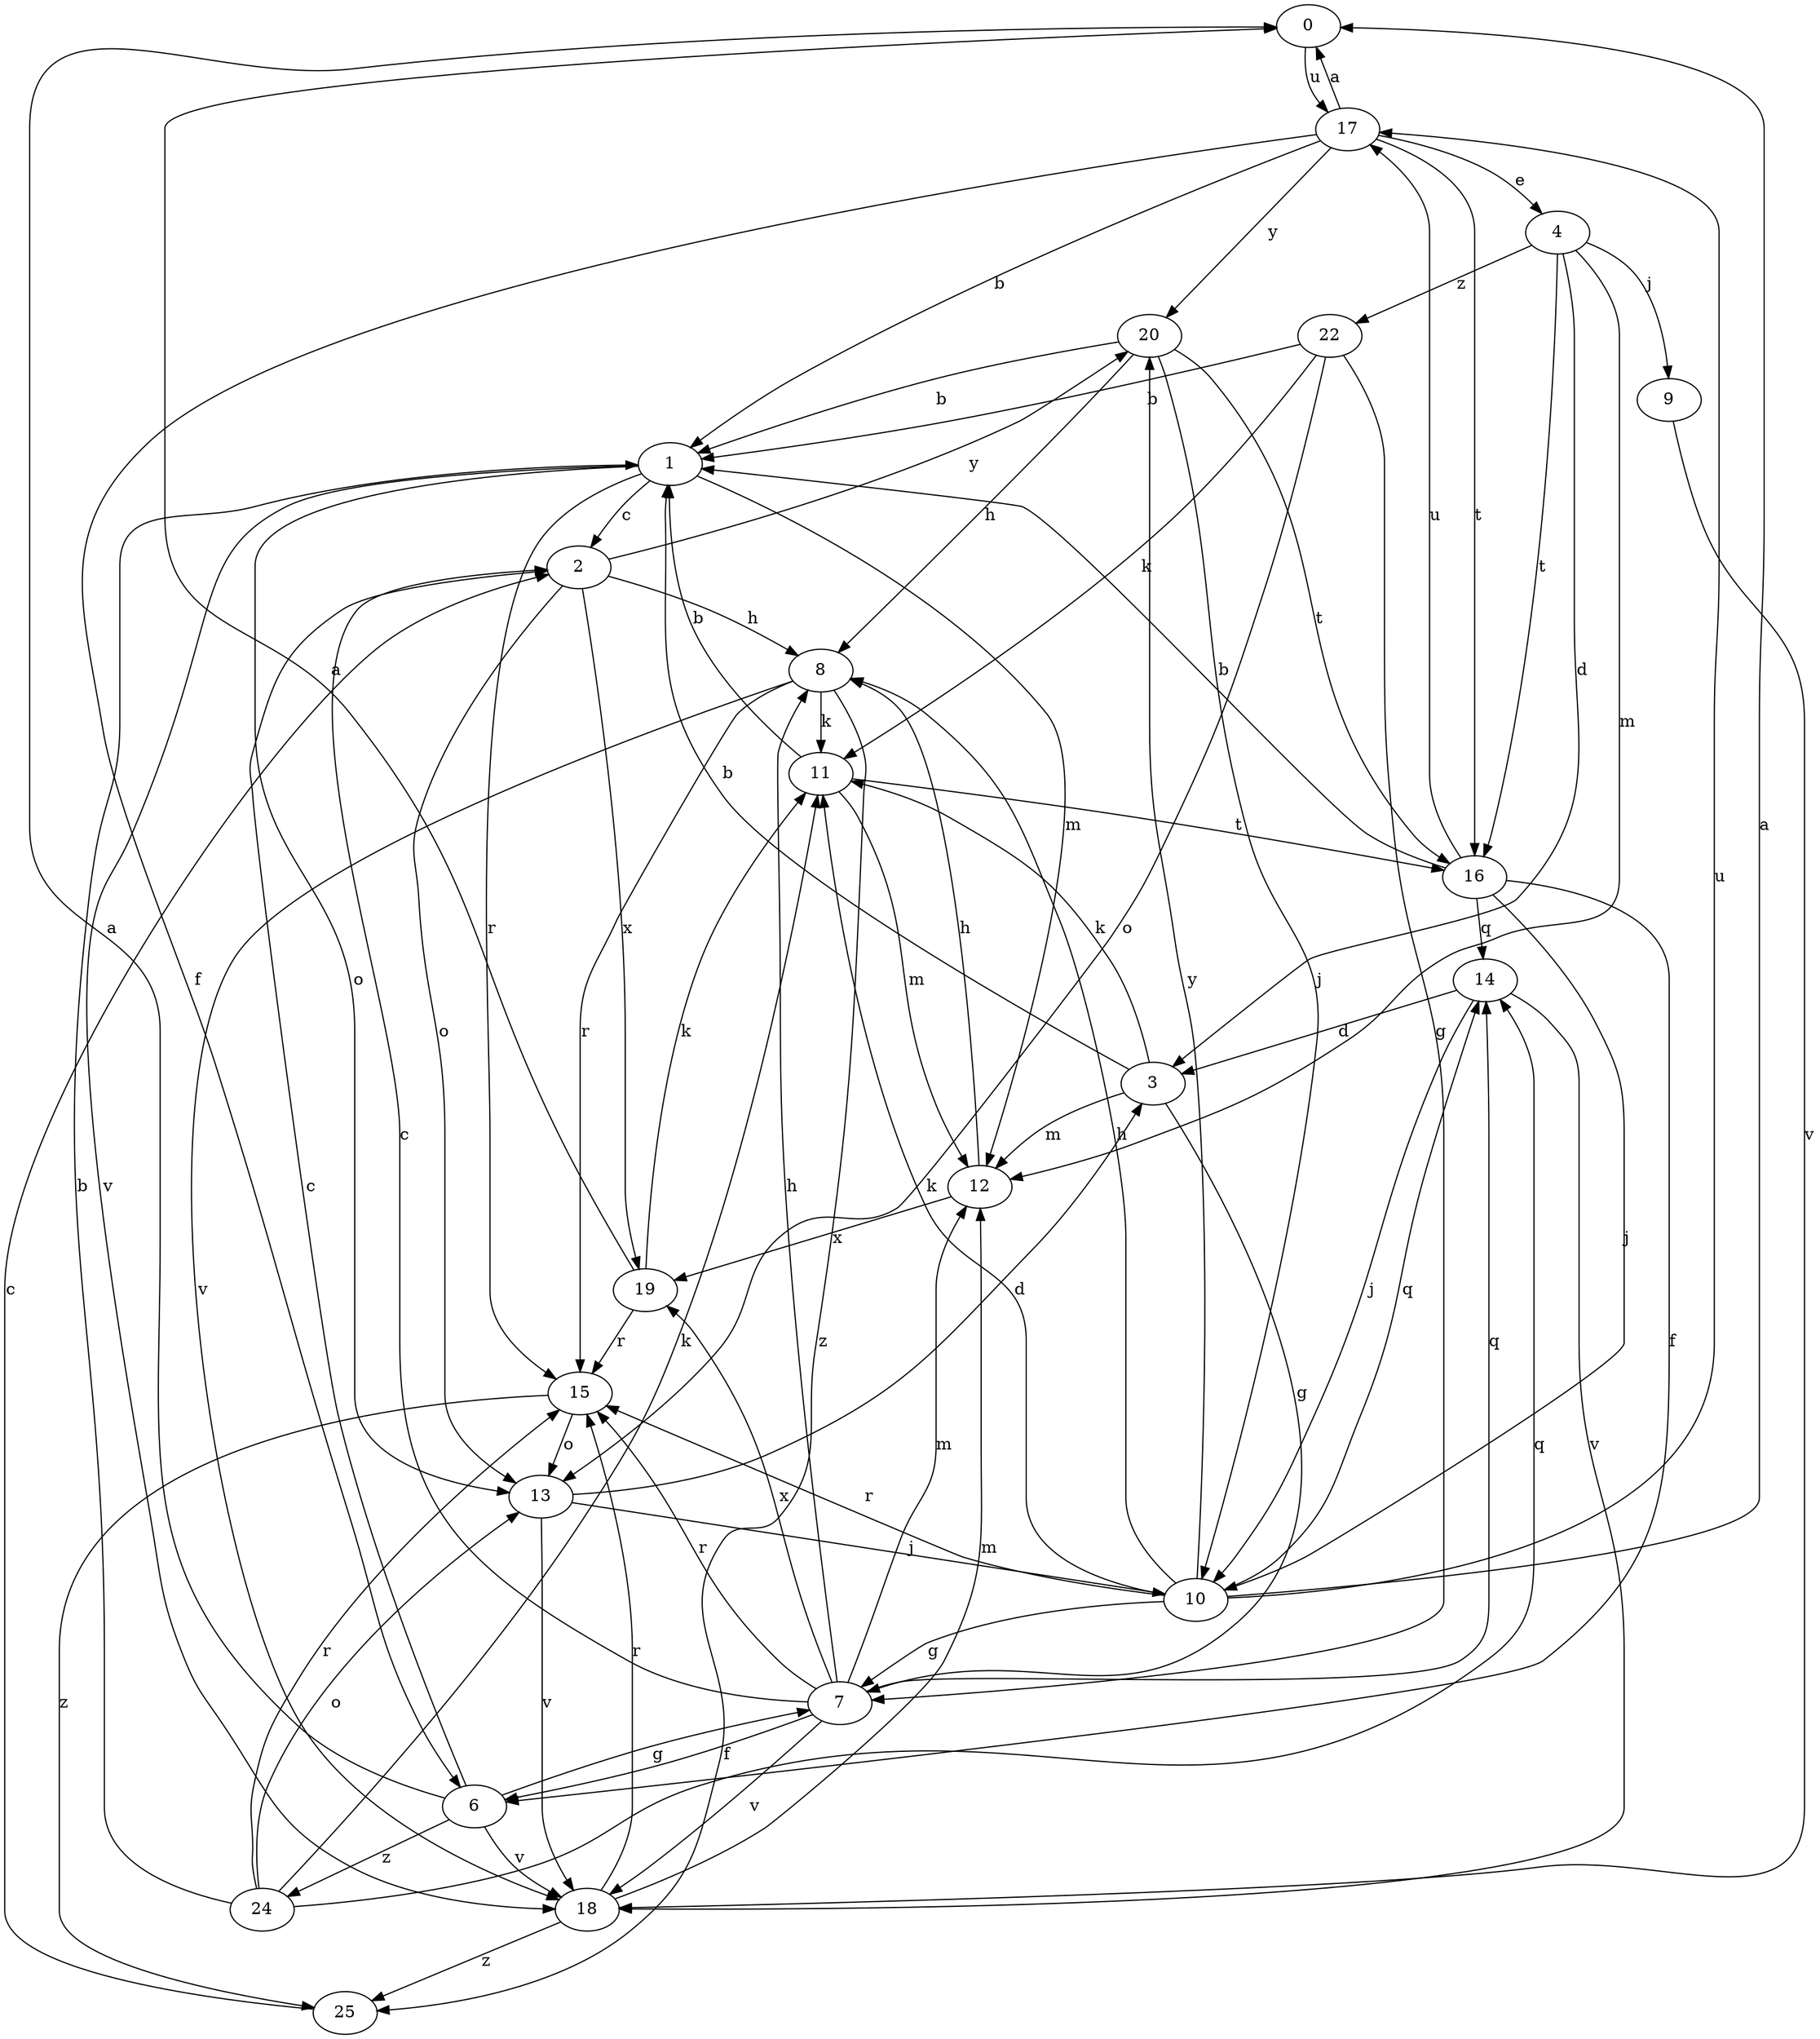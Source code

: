 strict digraph  {
0;
1;
2;
3;
4;
6;
7;
8;
9;
10;
11;
12;
13;
14;
15;
16;
17;
18;
19;
20;
22;
24;
25;
0 -> 17  [label=u];
1 -> 2  [label=c];
1 -> 12  [label=m];
1 -> 13  [label=o];
1 -> 15  [label=r];
1 -> 18  [label=v];
2 -> 8  [label=h];
2 -> 13  [label=o];
2 -> 19  [label=x];
2 -> 20  [label=y];
3 -> 1  [label=b];
3 -> 7  [label=g];
3 -> 11  [label=k];
3 -> 12  [label=m];
4 -> 3  [label=d];
4 -> 9  [label=j];
4 -> 12  [label=m];
4 -> 16  [label=t];
4 -> 22  [label=z];
6 -> 0  [label=a];
6 -> 2  [label=c];
6 -> 7  [label=g];
6 -> 18  [label=v];
6 -> 24  [label=z];
7 -> 2  [label=c];
7 -> 6  [label=f];
7 -> 8  [label=h];
7 -> 12  [label=m];
7 -> 14  [label=q];
7 -> 15  [label=r];
7 -> 18  [label=v];
7 -> 19  [label=x];
8 -> 11  [label=k];
8 -> 15  [label=r];
8 -> 18  [label=v];
8 -> 25  [label=z];
9 -> 18  [label=v];
10 -> 0  [label=a];
10 -> 7  [label=g];
10 -> 8  [label=h];
10 -> 11  [label=k];
10 -> 14  [label=q];
10 -> 15  [label=r];
10 -> 17  [label=u];
10 -> 20  [label=y];
11 -> 1  [label=b];
11 -> 12  [label=m];
11 -> 16  [label=t];
12 -> 8  [label=h];
12 -> 19  [label=x];
13 -> 3  [label=d];
13 -> 10  [label=j];
13 -> 18  [label=v];
14 -> 3  [label=d];
14 -> 10  [label=j];
14 -> 18  [label=v];
15 -> 13  [label=o];
15 -> 25  [label=z];
16 -> 1  [label=b];
16 -> 6  [label=f];
16 -> 10  [label=j];
16 -> 14  [label=q];
16 -> 17  [label=u];
17 -> 0  [label=a];
17 -> 1  [label=b];
17 -> 4  [label=e];
17 -> 6  [label=f];
17 -> 16  [label=t];
17 -> 20  [label=y];
18 -> 12  [label=m];
18 -> 15  [label=r];
18 -> 25  [label=z];
19 -> 0  [label=a];
19 -> 11  [label=k];
19 -> 15  [label=r];
20 -> 1  [label=b];
20 -> 8  [label=h];
20 -> 10  [label=j];
20 -> 16  [label=t];
22 -> 1  [label=b];
22 -> 7  [label=g];
22 -> 11  [label=k];
22 -> 13  [label=o];
24 -> 1  [label=b];
24 -> 11  [label=k];
24 -> 13  [label=o];
24 -> 14  [label=q];
24 -> 15  [label=r];
25 -> 2  [label=c];
}
